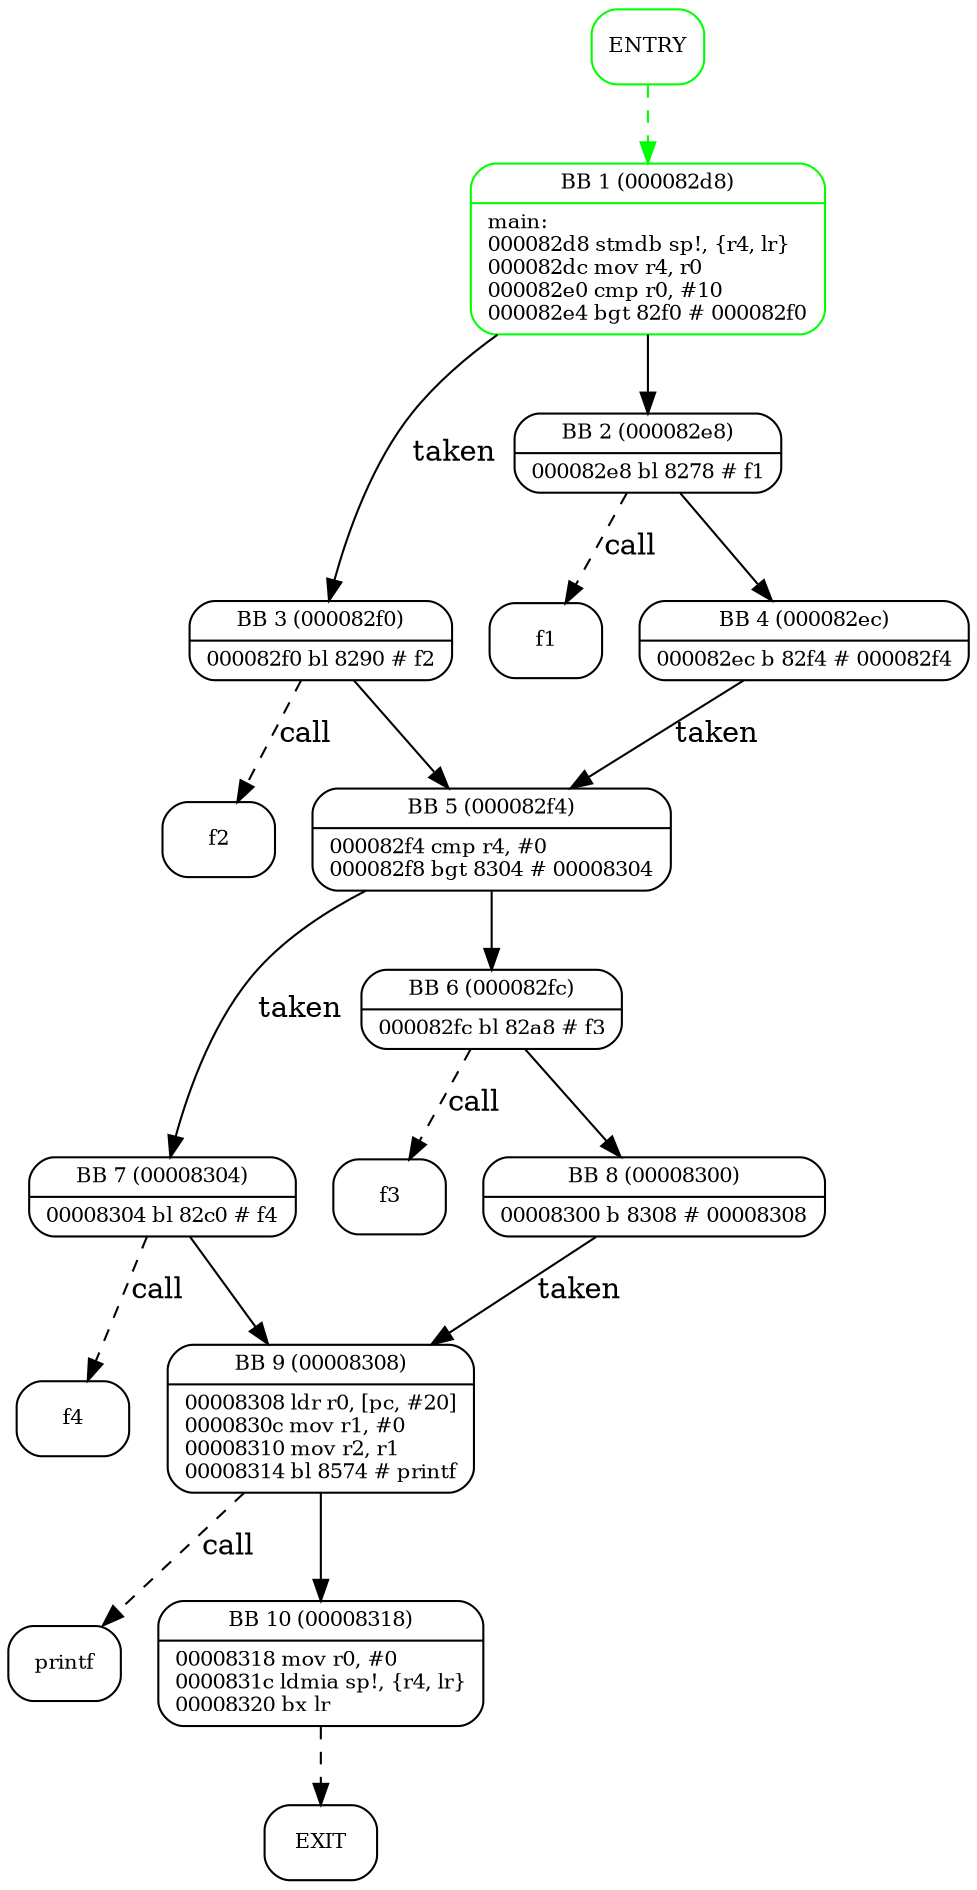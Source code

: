 digraph main{
node [shape=Mrecord, labeljust=l, fontsize=10];
	"0" [color=green, label="ENTRY"]
	"0" -> "1" [color=green, style=dashed, weight=1];
	"1" [color=green, label="{BB 1 (000082d8) | main:\l000082d8    stmdb sp!, \{r4, lr\}\l000082dc    mov r4, r0\l000082e0    cmp r0, #10\l000082e4    bgt 82f0    # 000082f0\l }"]
	"1" -> "3" [label="taken", weight=3];
	"1" -> "2" [weight=4];
	"2" [label="{BB 2 (000082e8) | 000082e8    bl 8278    # f1\l }"]
	"0000000000c29c20f1" [label="f1"]
	"2" -> "0000000000c29c20f1" [label="call", style=dashed, weight=1]
	"2" -> "4" [weight=4];
	"3" [label="{BB 3 (000082f0) | 000082f0    bl 8290    # f2\l }"]
	"0000000000c29ba0f2" [label="f2"]
	"3" -> "0000000000c29ba0f2" [label="call", style=dashed, weight=1]
	"3" -> "5" [weight=4];
	"4" [label="{BB 4 (000082ec) | 000082ec    b 82f4    # 000082f4\l }"]
	"4" -> "5" [label="taken", weight=3];
	"5" [label="{BB 5 (000082f4) | 000082f4    cmp r4, #0\l000082f8    bgt 8304    # 00008304\l }"]
	"5" -> "7" [label="taken", weight=3];
	"5" -> "6" [weight=4];
	"6" [label="{BB 6 (000082fc) | 000082fc    bl 82a8    # f3\l }"]
	"0000000000c29720f3" [label="f3"]
	"6" -> "0000000000c29720f3" [label="call", style=dashed, weight=1]
	"6" -> "8" [weight=4];
	"7" [label="{BB 7 (00008304) | 00008304    bl 82c0    # f4\l }"]
	"0000000000c29520f4" [label="f4"]
	"7" -> "0000000000c29520f4" [label="call", style=dashed, weight=1]
	"7" -> "9" [weight=4];
	"8" [label="{BB 8 (00008300) | 00008300    b 8308    # 00008308\l }"]
	"8" -> "9" [label="taken", weight=3];
	"9" [label="{BB 9 (00008308) | 00008308    ldr r0, [pc, #20]\l0000830c    mov r1, #0\l00008310    mov r2, r1\l00008314    bl 8574    # printf\l }"]
	"0000000000c28c20printf" [label="printf"]
	"9" -> "0000000000c28c20printf" [label="call", style=dashed, weight=1]
	"9" -> "10" [weight=4];
	"10" [label="{BB 10 (00008318) | 00008318    mov r0, #0\l0000831c    ldmia sp!, \{r4, lr\}\l00008320    bx lr\l }"]
	"10" -> "11" [style=dashed, weight=1];
	"11" [label="EXIT"]
}
